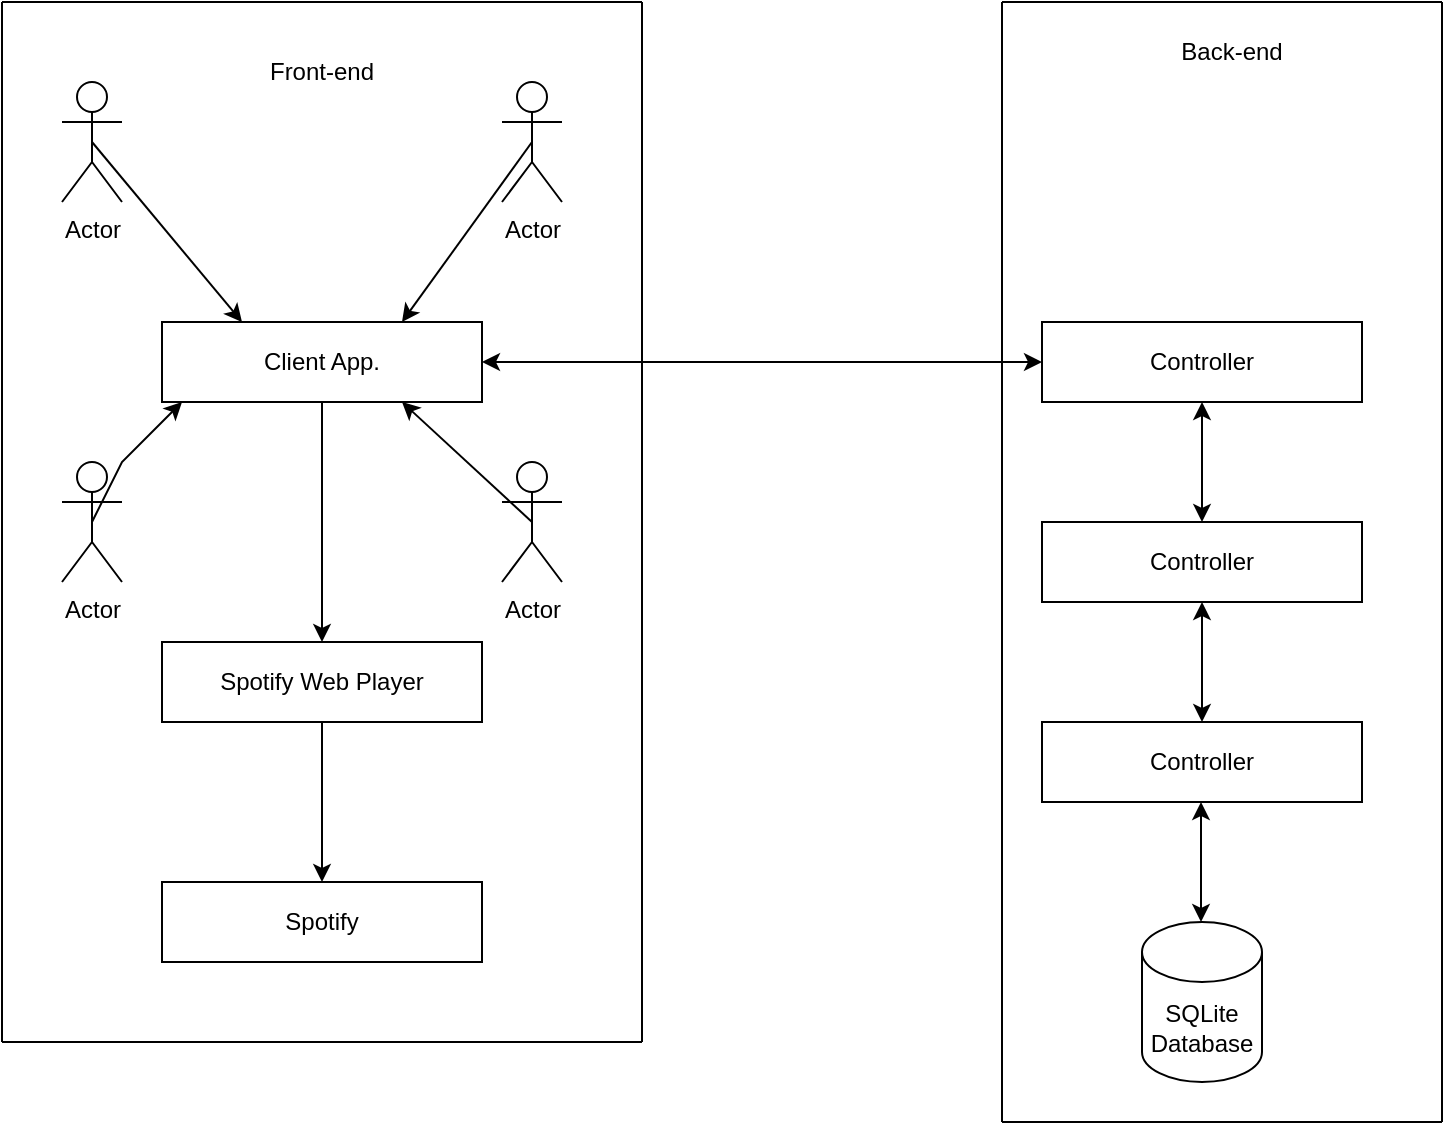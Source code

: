 <mxfile version="20.8.23" type="google"><diagram name="Page-1" id="PrMziBkqo1wRxQFlrhCh"><mxGraphModel grid="1" page="1" gridSize="10" guides="1" tooltips="1" connect="1" arrows="1" fold="1" pageScale="1" pageWidth="850" pageHeight="1100" math="0" shadow="0"><root><mxCell id="0"/><mxCell id="1" parent="0"/><mxCell id="ztunwD00geob8TshkEi5-1" value="Client App." style="rounded=0;whiteSpace=wrap;html=1;" vertex="1" parent="1"><mxGeometry x="80" y="200" width="160" height="40" as="geometry"/></mxCell><mxCell id="ztunwD00geob8TshkEi5-2" value="Actor" style="shape=umlActor;verticalLabelPosition=bottom;verticalAlign=top;html=1;outlineConnect=0;" vertex="1" parent="1"><mxGeometry x="30" y="80" width="30" height="60" as="geometry"/></mxCell><mxCell id="ztunwD00geob8TshkEi5-3" value="Actor" style="shape=umlActor;verticalLabelPosition=bottom;verticalAlign=top;html=1;outlineConnect=0;" vertex="1" parent="1"><mxGeometry x="250" y="80" width="30" height="60" as="geometry"/></mxCell><mxCell id="ztunwD00geob8TshkEi5-4" value="Actor" style="shape=umlActor;verticalLabelPosition=bottom;verticalAlign=top;html=1;outlineConnect=0;" vertex="1" parent="1"><mxGeometry x="30" y="270" width="30" height="60" as="geometry"/></mxCell><mxCell id="ztunwD00geob8TshkEi5-5" value="Actor" style="shape=umlActor;verticalLabelPosition=bottom;verticalAlign=top;html=1;outlineConnect=0;" vertex="1" parent="1"><mxGeometry x="250" y="270" width="30" height="60" as="geometry"/></mxCell><mxCell id="ztunwD00geob8TshkEi5-7" value="" style="endArrow=classic;html=1;rounded=0;exitX=0.5;exitY=0.5;exitDx=0;exitDy=0;exitPerimeter=0;" edge="1" parent="1" source="ztunwD00geob8TshkEi5-4"><mxGeometry width="50" height="50" relative="1" as="geometry"><mxPoint x="40" y="290" as="sourcePoint"/><mxPoint x="90" y="240" as="targetPoint"/><Array as="points"><mxPoint x="60" y="270"/></Array></mxGeometry></mxCell><mxCell id="ztunwD00geob8TshkEi5-8" value="" style="endArrow=classic;html=1;rounded=0;exitX=0.5;exitY=0.5;exitDx=0;exitDy=0;exitPerimeter=0;entryX=0.25;entryY=0;entryDx=0;entryDy=0;" edge="1" parent="1" source="ztunwD00geob8TshkEi5-2" target="ztunwD00geob8TshkEi5-1"><mxGeometry width="50" height="50" relative="1" as="geometry"><mxPoint x="400" y="370" as="sourcePoint"/><mxPoint x="450" y="320" as="targetPoint"/></mxGeometry></mxCell><mxCell id="ztunwD00geob8TshkEi5-9" value="" style="endArrow=classic;html=1;rounded=0;exitX=0.5;exitY=0.5;exitDx=0;exitDy=0;exitPerimeter=0;entryX=0.75;entryY=0;entryDx=0;entryDy=0;" edge="1" parent="1" source="ztunwD00geob8TshkEi5-3" target="ztunwD00geob8TshkEi5-1"><mxGeometry width="50" height="50" relative="1" as="geometry"><mxPoint x="410" y="380" as="sourcePoint"/><mxPoint x="460" y="330" as="targetPoint"/></mxGeometry></mxCell><mxCell id="ztunwD00geob8TshkEi5-10" value="" style="endArrow=classic;html=1;rounded=0;entryX=0.75;entryY=1;entryDx=0;entryDy=0;exitX=0.5;exitY=0.5;exitDx=0;exitDy=0;exitPerimeter=0;" edge="1" parent="1" source="ztunwD00geob8TshkEi5-5" target="ztunwD00geob8TshkEi5-1"><mxGeometry width="50" height="50" relative="1" as="geometry"><mxPoint x="420" y="390" as="sourcePoint"/><mxPoint x="470" y="340" as="targetPoint"/></mxGeometry></mxCell><mxCell id="ztunwD00geob8TshkEi5-11" value="Spotify Web Player" style="rounded=0;whiteSpace=wrap;html=1;" vertex="1" parent="1"><mxGeometry x="80" y="360" width="160" height="40" as="geometry"/></mxCell><mxCell id="ztunwD00geob8TshkEi5-12" value="" style="endArrow=classic;html=1;rounded=0;exitX=0.5;exitY=1;exitDx=0;exitDy=0;entryX=0.5;entryY=0;entryDx=0;entryDy=0;" edge="1" parent="1" source="ztunwD00geob8TshkEi5-1" target="ztunwD00geob8TshkEi5-11"><mxGeometry width="50" height="50" relative="1" as="geometry"><mxPoint x="400" y="370" as="sourcePoint"/><mxPoint x="450" y="320" as="targetPoint"/></mxGeometry></mxCell><mxCell id="ztunwD00geob8TshkEi5-13" value="Spotify" style="rounded=0;whiteSpace=wrap;html=1;" vertex="1" parent="1"><mxGeometry x="80" y="480" width="160" height="40" as="geometry"/></mxCell><mxCell id="ztunwD00geob8TshkEi5-14" value="Controller" style="rounded=0;whiteSpace=wrap;html=1;" vertex="1" parent="1"><mxGeometry x="520" y="200" width="160" height="40" as="geometry"/></mxCell><mxCell id="ztunwD00geob8TshkEi5-15" value="" style="endArrow=classic;html=1;rounded=0;exitX=0.5;exitY=1;exitDx=0;exitDy=0;entryX=0.5;entryY=0;entryDx=0;entryDy=0;" edge="1" parent="1" source="ztunwD00geob8TshkEi5-11" target="ztunwD00geob8TshkEi5-13"><mxGeometry width="50" height="50" relative="1" as="geometry"><mxPoint x="400" y="370" as="sourcePoint"/><mxPoint x="450" y="320" as="targetPoint"/></mxGeometry></mxCell><mxCell id="ztunwD00geob8TshkEi5-16" value="" style="endArrow=classic;startArrow=classic;html=1;rounded=0;exitX=1;exitY=0.5;exitDx=0;exitDy=0;" edge="1" parent="1" source="ztunwD00geob8TshkEi5-1"><mxGeometry width="50" height="50" relative="1" as="geometry"><mxPoint x="400" y="370" as="sourcePoint"/><mxPoint x="520" y="220" as="targetPoint"/></mxGeometry></mxCell><mxCell id="ztunwD00geob8TshkEi5-18" value="" style="endArrow=none;html=1;rounded=0;" edge="1" parent="1"><mxGeometry width="50" height="50" relative="1" as="geometry"><mxPoint x="320" y="560" as="sourcePoint"/><mxPoint x="320" y="40" as="targetPoint"/></mxGeometry></mxCell><mxCell id="ztunwD00geob8TshkEi5-19" value="" style="endArrow=none;html=1;rounded=0;" edge="1" parent="1"><mxGeometry width="50" height="50" relative="1" as="geometry"><mxPoint y="40" as="sourcePoint"/><mxPoint x="320" y="40" as="targetPoint"/></mxGeometry></mxCell><mxCell id="ztunwD00geob8TshkEi5-20" value="" style="endArrow=none;html=1;rounded=0;" edge="1" parent="1"><mxGeometry width="50" height="50" relative="1" as="geometry"><mxPoint y="560" as="sourcePoint"/><mxPoint y="40" as="targetPoint"/></mxGeometry></mxCell><mxCell id="ztunwD00geob8TshkEi5-21" value="" style="endArrow=none;html=1;rounded=0;" edge="1" parent="1"><mxGeometry width="50" height="50" relative="1" as="geometry"><mxPoint x="320" y="560" as="sourcePoint"/><mxPoint y="560" as="targetPoint"/></mxGeometry></mxCell><mxCell id="ztunwD00geob8TshkEi5-22" value="Controller" style="rounded=0;whiteSpace=wrap;html=1;" vertex="1" parent="1"><mxGeometry x="520" y="300" width="160" height="40" as="geometry"/></mxCell><mxCell id="ztunwD00geob8TshkEi5-23" value="Controller" style="rounded=0;whiteSpace=wrap;html=1;" vertex="1" parent="1"><mxGeometry x="520" y="400" width="160" height="40" as="geometry"/></mxCell><mxCell id="ztunwD00geob8TshkEi5-26" value="" style="endArrow=classic;startArrow=classic;html=1;rounded=0;exitX=0.5;exitY=0;exitDx=0;exitDy=0;" edge="1" parent="1" source="ztunwD00geob8TshkEi5-22"><mxGeometry width="50" height="50" relative="1" as="geometry"><mxPoint x="550" y="290" as="sourcePoint"/><mxPoint x="600" y="240" as="targetPoint"/></mxGeometry></mxCell><mxCell id="ztunwD00geob8TshkEi5-28" value="" style="endArrow=classic;startArrow=classic;html=1;rounded=0;entryX=0.5;entryY=1;entryDx=0;entryDy=0;exitX=0.5;exitY=0;exitDx=0;exitDy=0;" edge="1" parent="1" source="ztunwD00geob8TshkEi5-23" target="ztunwD00geob8TshkEi5-22"><mxGeometry width="50" height="50" relative="1" as="geometry"><mxPoint x="420" y="340" as="sourcePoint"/><mxPoint x="470" y="290" as="targetPoint"/></mxGeometry></mxCell><mxCell id="ztunwD00geob8TshkEi5-29" value="" style="endArrow=classic;startArrow=classic;html=1;rounded=0;entryX=0.5;entryY=1;entryDx=0;entryDy=0;exitX=0.5;exitY=0;exitDx=0;exitDy=0;" edge="1" parent="1"><mxGeometry width="50" height="50" relative="1" as="geometry"><mxPoint x="599.5" y="500" as="sourcePoint"/><mxPoint x="599.5" y="440" as="targetPoint"/></mxGeometry></mxCell><mxCell id="ztunwD00geob8TshkEi5-30" value="SQLite&lt;br&gt;Database" style="shape=cylinder3;whiteSpace=wrap;html=1;boundedLbl=1;backgroundOutline=1;size=15;" vertex="1" parent="1"><mxGeometry x="570" y="500" width="60" height="80" as="geometry"/></mxCell><mxCell id="ztunwD00geob8TshkEi5-31" value="" style="endArrow=none;html=1;rounded=0;" edge="1" parent="1"><mxGeometry width="50" height="50" relative="1" as="geometry"><mxPoint x="500" y="600" as="sourcePoint"/><mxPoint x="500" y="40" as="targetPoint"/></mxGeometry></mxCell><mxCell id="ztunwD00geob8TshkEi5-32" value="" style="endArrow=none;html=1;rounded=0;" edge="1" parent="1"><mxGeometry width="50" height="50" relative="1" as="geometry"><mxPoint x="720" y="600" as="sourcePoint"/><mxPoint x="720" y="40" as="targetPoint"/></mxGeometry></mxCell><mxCell id="ztunwD00geob8TshkEi5-33" value="" style="endArrow=none;html=1;rounded=0;" edge="1" parent="1"><mxGeometry width="50" height="50" relative="1" as="geometry"><mxPoint x="500" y="600" as="sourcePoint"/><mxPoint x="720" y="600" as="targetPoint"/></mxGeometry></mxCell><mxCell id="ztunwD00geob8TshkEi5-34" value="" style="endArrow=none;html=1;rounded=0;" edge="1" parent="1"><mxGeometry width="50" height="50" relative="1" as="geometry"><mxPoint x="500" y="40" as="sourcePoint"/><mxPoint x="720" y="40" as="targetPoint"/></mxGeometry></mxCell><mxCell id="ztunwD00geob8TshkEi5-35" value="Front-end" style="text;html=1;strokeColor=none;fillColor=none;align=center;verticalAlign=middle;whiteSpace=wrap;rounded=0;" vertex="1" parent="1"><mxGeometry x="85" y="60" width="150" height="30" as="geometry"/></mxCell><mxCell id="ztunwD00geob8TshkEi5-36" value="Back-end" style="text;html=1;strokeColor=none;fillColor=none;align=center;verticalAlign=middle;whiteSpace=wrap;rounded=0;" vertex="1" parent="1"><mxGeometry x="540" y="50" width="150" height="30" as="geometry"/></mxCell></root></mxGraphModel></diagram></mxfile>